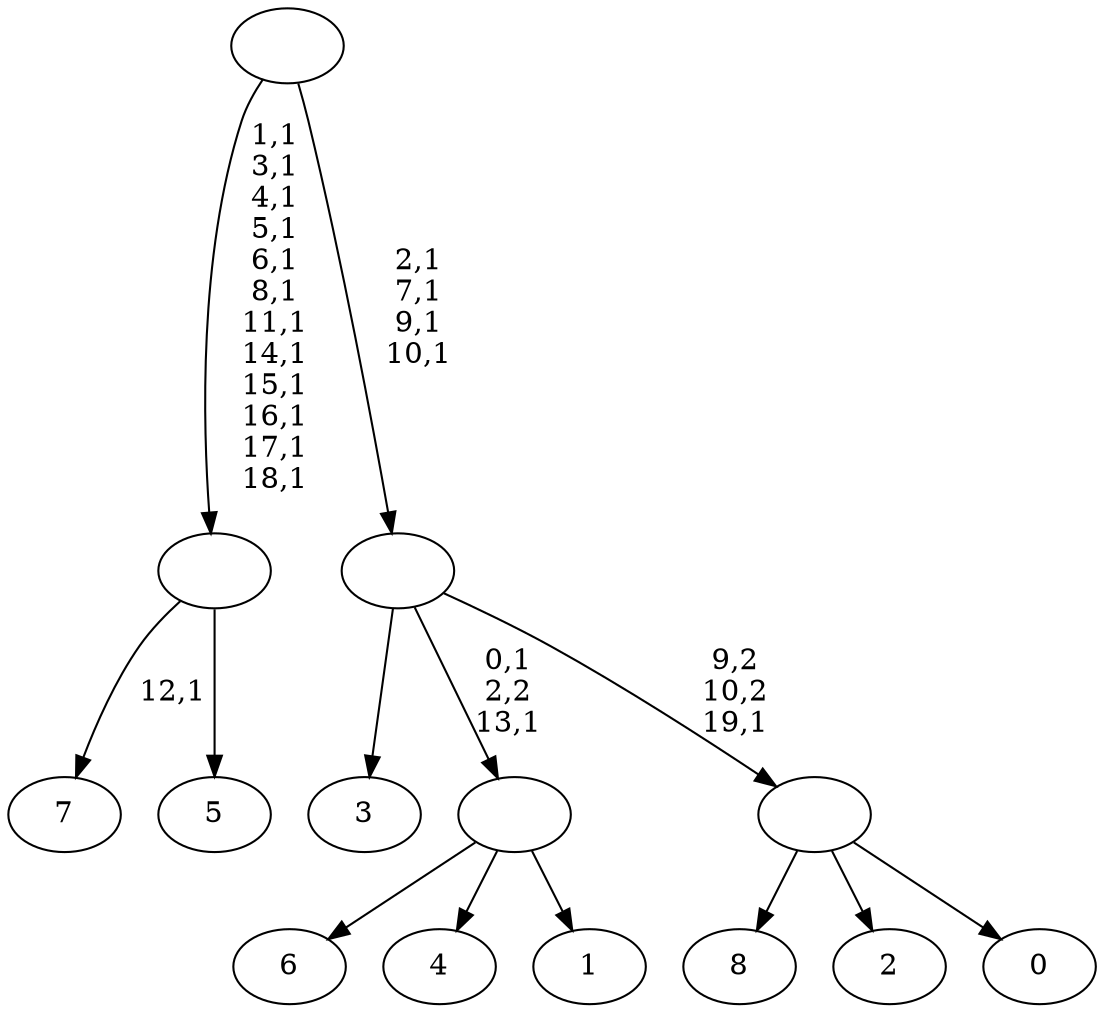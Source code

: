 digraph T {
	29 [label="8"]
	28 [label="7"]
	26 [label="6"]
	25 [label="5"]
	24 [label=""]
	12 [label="4"]
	11 [label="3"]
	10 [label="2"]
	9 [label="1"]
	8 [label=""]
	6 [label="0"]
	5 [label=""]
	4 [label=""]
	0 [label=""]
	24 -> 28 [label="12,1"]
	24 -> 25 [label=""]
	8 -> 26 [label=""]
	8 -> 12 [label=""]
	8 -> 9 [label=""]
	5 -> 29 [label=""]
	5 -> 10 [label=""]
	5 -> 6 [label=""]
	4 -> 8 [label="0,1\n2,2\n13,1"]
	4 -> 11 [label=""]
	4 -> 5 [label="9,2\n10,2\n19,1"]
	0 -> 4 [label="2,1\n7,1\n9,1\n10,1"]
	0 -> 24 [label="1,1\n3,1\n4,1\n5,1\n6,1\n8,1\n11,1\n14,1\n15,1\n16,1\n17,1\n18,1"]
}
